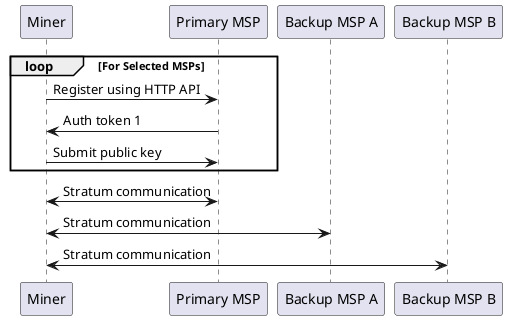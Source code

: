 @startuml

loop For Selected MSPs
	Miner -> "Primary MSP":Register using HTTP API
	Miner <- "Primary MSP": Auth token 1
	Miner -> "Primary MSP": Submit public key
end

Miner <-> "Primary MSP": Stratum communication
Miner <-> "Backup MSP A": Stratum communication
Miner <-> "Backup MSP B": Stratum communication

@enduml
